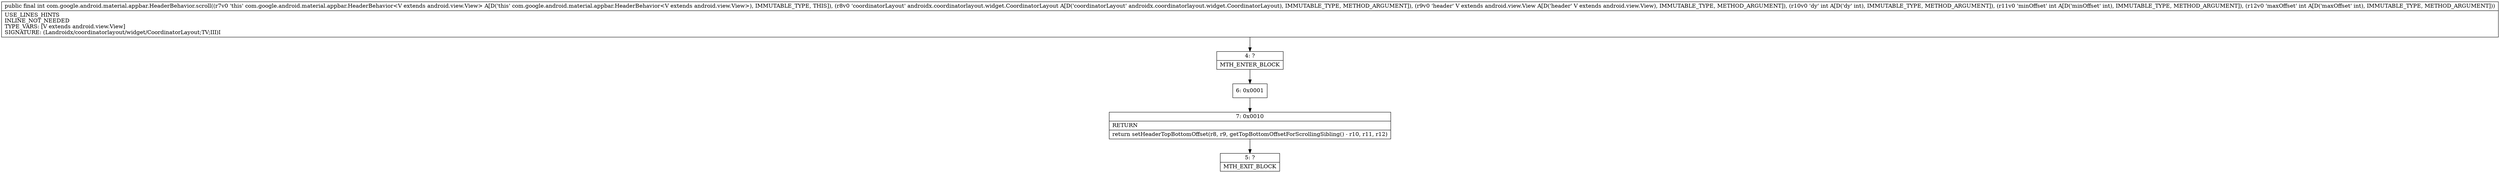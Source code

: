 digraph "CFG forcom.google.android.material.appbar.HeaderBehavior.scroll(Landroidx\/coordinatorlayout\/widget\/CoordinatorLayout;Landroid\/view\/View;III)I" {
Node_4 [shape=record,label="{4\:\ ?|MTH_ENTER_BLOCK\l}"];
Node_6 [shape=record,label="{6\:\ 0x0001}"];
Node_7 [shape=record,label="{7\:\ 0x0010|RETURN\l|return setHeaderTopBottomOffset(r8, r9, getTopBottomOffsetForScrollingSibling() \- r10, r11, r12)\l}"];
Node_5 [shape=record,label="{5\:\ ?|MTH_EXIT_BLOCK\l}"];
MethodNode[shape=record,label="{public final int com.google.android.material.appbar.HeaderBehavior.scroll((r7v0 'this' com.google.android.material.appbar.HeaderBehavior\<V extends android.view.View\> A[D('this' com.google.android.material.appbar.HeaderBehavior\<V extends android.view.View\>), IMMUTABLE_TYPE, THIS]), (r8v0 'coordinatorLayout' androidx.coordinatorlayout.widget.CoordinatorLayout A[D('coordinatorLayout' androidx.coordinatorlayout.widget.CoordinatorLayout), IMMUTABLE_TYPE, METHOD_ARGUMENT]), (r9v0 'header' V extends android.view.View A[D('header' V extends android.view.View), IMMUTABLE_TYPE, METHOD_ARGUMENT]), (r10v0 'dy' int A[D('dy' int), IMMUTABLE_TYPE, METHOD_ARGUMENT]), (r11v0 'minOffset' int A[D('minOffset' int), IMMUTABLE_TYPE, METHOD_ARGUMENT]), (r12v0 'maxOffset' int A[D('maxOffset' int), IMMUTABLE_TYPE, METHOD_ARGUMENT]))  | USE_LINES_HINTS\lINLINE_NOT_NEEDED\lTYPE_VARS: [V extends android.view.View]\lSIGNATURE: (Landroidx\/coordinatorlayout\/widget\/CoordinatorLayout;TV;III)I\l}"];
MethodNode -> Node_4;Node_4 -> Node_6;
Node_6 -> Node_7;
Node_7 -> Node_5;
}

